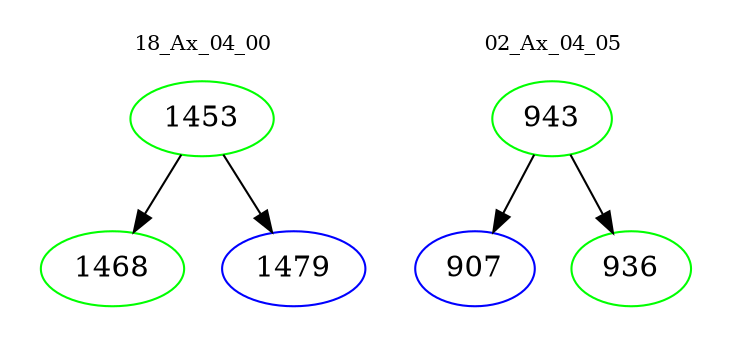 digraph{
subgraph cluster_0 {
color = white
label = "18_Ax_04_00";
fontsize=10;
T0_1453 [label="1453", color="green"]
T0_1453 -> T0_1468 [color="black"]
T0_1468 [label="1468", color="green"]
T0_1453 -> T0_1479 [color="black"]
T0_1479 [label="1479", color="blue"]
}
subgraph cluster_1 {
color = white
label = "02_Ax_04_05";
fontsize=10;
T1_943 [label="943", color="green"]
T1_943 -> T1_907 [color="black"]
T1_907 [label="907", color="blue"]
T1_943 -> T1_936 [color="black"]
T1_936 [label="936", color="green"]
}
}
